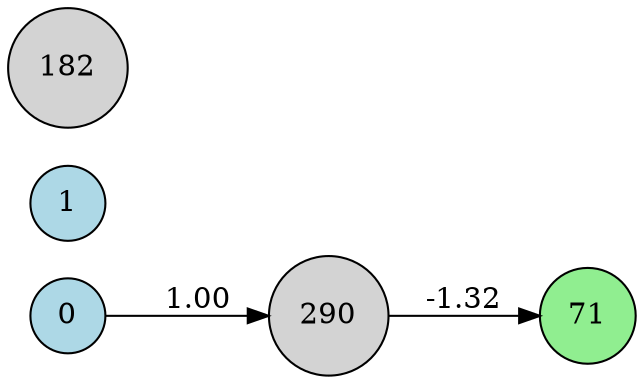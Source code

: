 digraph neat {
  rankdir=LR;
  node [shape=circle];
  node0 [label="0", style=filled, fillcolor=lightblue];
  node1 [label="1", style=filled, fillcolor=lightblue];
  node71 [label="71", style=filled, fillcolor=lightgreen];
  node182 [label="182", style=filled, fillcolor=lightgray];
  node290 [label="290", style=filled, fillcolor=lightgray];
  node0 -> node290 [label="1.00"];
  node290 -> node71 [label="-1.32"];
}
